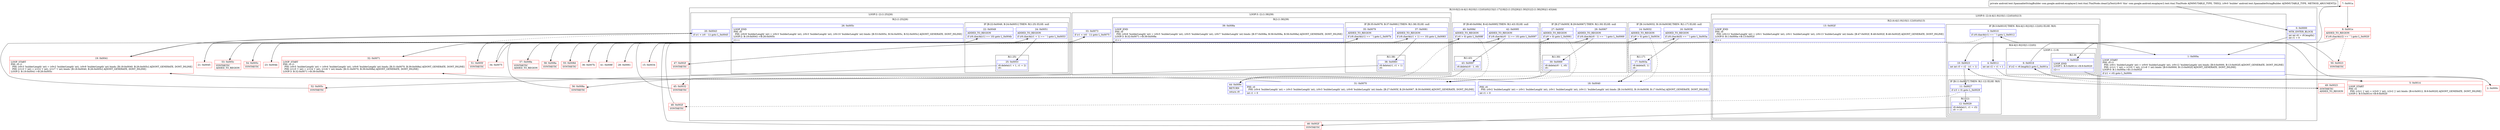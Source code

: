 digraph "CFG forcom.google.android.exoplayer2.text.ttml.TtmlNode.cleanUpText(Landroid\/text\/SpannableStringBuilder;)Landroid\/text\/SpannableStringBuilder;" {
subgraph cluster_Region_334312055 {
label = "R(10:0|(2:(4:4|(1:9)|10|(1:12)(0))(0)|13)|(1:17)|18|(2:(1:25)|26)|(1:30)|31|(2:(1:38)|39)|(1:43)|44)";
node [shape=record,color=blue];
Node_0 [shape=record,label="{0\:\ 0x0000|MTH_ENTER_BLOCK\l|int int r0 = r9.length()\lint r1 = 0\l}"];
subgraph cluster_LoopRegion_617869443 {
label = "LOOP:0: (2:(4:4|(1:9)|10|(1:12)(0))(0)|13)";
node [shape=record,color=blue];
Node_1 [shape=record,label="{1\:\ 0x000a|LOOP_START\lPHI: r0 r1 \l  PHI: (r0v1 'builderLength' int) = (r0v0 'builderLength' int), (r0v12 'builderLength' int) binds: [B:0:0x0000, B:13:0x002f] A[DONT_GENERATE, DONT_INLINE]\l  PHI: (r1v1 'i' int) = (r1v0 'i' int), (r1v8 'i' int) binds: [B:0:0x0000, B:13:0x002f] A[DONT_GENERATE, DONT_INLINE]\lLOOP:0: B:1:0x000a\-\>B:13:0x002f\l|if (r1 \< r0) goto L_0x000c\l}"];
subgraph cluster_Region_1132588902 {
label = "R(2:(4:4|(1:9)|10|(1:12)(0))(0)|13)";
node [shape=record,color=blue];
subgraph cluster_IfRegion_137323170 {
label = "IF [B:3:0x0010] THEN: R(4:4|(1:9)|10|(1:12)(0)) ELSE: R(0)";
node [shape=record,color=blue];
Node_3 [shape=record,label="{3\:\ 0x0010|if (r9.charAt(r1) == ' ') goto L_0x0012\l}"];
subgraph cluster_Region_673270997 {
label = "R(4:4|(1:9)|10|(1:12)(0))";
node [shape=record,color=blue];
Node_4 [shape=record,label="{4\:\ 0x0012|int int r2 = r1 + 1\l}"];
subgraph cluster_LoopRegion_1479009819 {
label = "LOOP:1: (1:9)";
node [shape=record,color=blue];
Node_6 [shape=record,label="{6\:\ 0x0018|if (r2 \< r9.length()) goto L_0x001a\l}"];
subgraph cluster_Region_22952166 {
label = "R(1:9)";
node [shape=record,color=blue];
Node_9 [shape=record,label="{9\:\ 0x0020|LOOP_END\lLOOP:1: B:5:0x0014\-\>B:9:0x0020\l|r2++\l}"];
}
}
Node_10 [shape=record,label="{10\:\ 0x0023|int int r3 = r2 \- (r1 + 1)\l}"];
subgraph cluster_IfRegion_941379221 {
label = "IF [B:11:0x0027] THEN: R(1:12) ELSE: R(0)";
node [shape=record,color=blue];
Node_11 [shape=record,label="{11\:\ 0x0027|if (r3 \> 0) goto L_0x0029\l}"];
subgraph cluster_Region_350517641 {
label = "R(1:12)";
node [shape=record,color=blue];
Node_12 [shape=record,label="{12\:\ 0x0029|r9.delete(r1, r1 + r3)\lr0 \-= r3\l}"];
}
subgraph cluster_Region_2040439024 {
label = "R(0)";
node [shape=record,color=blue];
}
}
}
subgraph cluster_Region_282181945 {
label = "R(0)";
node [shape=record,color=blue];
}
}
Node_13 [shape=record,label="{13\:\ 0x002f|LOOP_END\lPHI: r0 \l  PHI: (r0v12 'builderLength' int) = (r0v1 'builderLength' int), (r0v1 'builderLength' int), (r0v13 'builderLength' int) binds: [B:47:0x002f, B:48:0x002f, B:46:0x002f] A[DONT_GENERATE, DONT_INLINE]\lLOOP:0: B:1:0x000a\-\>B:13:0x002f\l|r1++\l}"];
}
}
subgraph cluster_IfRegion_760910887 {
label = "IF [B:14:0x0032, B:16:0x0038] THEN: R(1:17) ELSE: null";
node [shape=record,color=blue];
Node_14 [shape=record,label="{14\:\ 0x0032|ADDED_TO_REGION\l|if (r0 \> 0) goto L_0x0034\l}"];
Node_16 [shape=record,label="{16\:\ 0x0038|ADDED_TO_REGION\l|if (r9.charAt(0) == ' ') goto L_0x003a\l}"];
subgraph cluster_Region_1124262659 {
label = "R(1:17)";
node [shape=record,color=blue];
Node_17 [shape=record,label="{17\:\ 0x003a|r9.delete(0, 1)\lr0\-\-\l}"];
}
}
Node_18 [shape=record,label="{18\:\ 0x0040|PHI: r0 \l  PHI: (r0v2 'builderLength' int) = (r0v1 'builderLength' int), (r0v1 'builderLength' int), (r0v11 'builderLength' int) binds: [B:14:0x0032, B:16:0x0038, B:17:0x003a] A[DONT_GENERATE, DONT_INLINE]\l|int r1 = 0\l}"];
subgraph cluster_LoopRegion_2031382644 {
label = "LOOP:2: (2:(1:25)|26)";
node [shape=record,color=blue];
Node_20 [shape=record,label="{20\:\ 0x0043|if (r1 \< (r0 \- 1)) goto L_0x0045\l}"];
subgraph cluster_Region_954440733 {
label = "R(2:(1:25)|26)";
node [shape=record,color=blue];
subgraph cluster_IfRegion_1960160952 {
label = "IF [B:22:0x0049, B:24:0x0051] THEN: R(1:25) ELSE: null";
node [shape=record,color=blue];
Node_22 [shape=record,label="{22\:\ 0x0049|ADDED_TO_REGION\l|if (r9.charAt(r1) == 10) goto L_0x004b\l}"];
Node_24 [shape=record,label="{24\:\ 0x0051|ADDED_TO_REGION\l|if (r9.charAt(r1 + 1) == ' ') goto L_0x0053\l}"];
subgraph cluster_Region_956698846 {
label = "R(1:25)";
node [shape=record,color=blue];
Node_25 [shape=record,label="{25\:\ 0x0053|r9.delete(r1 + 1, r1 + 2)\lr0\-\-\l}"];
}
}
Node_26 [shape=record,label="{26\:\ 0x005c|LOOP_END\lPHI: r0 \l  PHI: (r0v9 'builderLength' int) = (r0v3 'builderLength' int), (r0v3 'builderLength' int), (r0v10 'builderLength' int) binds: [B:53:0x005c, B:54:0x005c, B:52:0x005c] A[DONT_GENERATE, DONT_INLINE]\lLOOP:2: B:19:0x0041\-\>B:26:0x005c\l|r1++\l}"];
}
}
subgraph cluster_IfRegion_1309370094 {
label = "IF [B:27:0x005f, B:29:0x0067] THEN: R(1:30) ELSE: null";
node [shape=record,color=blue];
Node_27 [shape=record,label="{27\:\ 0x005f|ADDED_TO_REGION\l|if (r0 \> 0) goto L_0x0061\l}"];
Node_29 [shape=record,label="{29\:\ 0x0067|ADDED_TO_REGION\l|if (r9.charAt(r0 \- 1) == ' ') goto L_0x0069\l}"];
subgraph cluster_Region_182934554 {
label = "R(1:30)";
node [shape=record,color=blue];
Node_30 [shape=record,label="{30\:\ 0x0069|r9.delete(r0 \- 1, r0)\lr0\-\-\l}"];
}
}
Node_31 [shape=record,label="{31\:\ 0x0070|PHI: r0 \l  PHI: (r0v4 'builderLength' int) = (r0v3 'builderLength' int), (r0v3 'builderLength' int), (r0v8 'builderLength' int) binds: [B:27:0x005f, B:29:0x0067, B:30:0x0069] A[DONT_GENERATE, DONT_INLINE]\l|int r1 = 0\l}"];
subgraph cluster_LoopRegion_1978126404 {
label = "LOOP:3: (2:(1:38)|39)";
node [shape=record,color=blue];
Node_33 [shape=record,label="{33\:\ 0x0073|if (r1 \< (r0 \- 1)) goto L_0x0075\l}"];
subgraph cluster_Region_127723762 {
label = "R(2:(1:38)|39)";
node [shape=record,color=blue];
subgraph cluster_IfRegion_637094704 {
label = "IF [B:35:0x0079, B:37:0x0081] THEN: R(1:38) ELSE: null";
node [shape=record,color=blue];
Node_35 [shape=record,label="{35\:\ 0x0079|ADDED_TO_REGION\l|if (r9.charAt(r1) == ' ') goto L_0x007b\l}"];
Node_37 [shape=record,label="{37\:\ 0x0081|ADDED_TO_REGION\l|if (r9.charAt(r1 + 1) == 10) goto L_0x0083\l}"];
subgraph cluster_Region_753888201 {
label = "R(1:38)";
node [shape=record,color=blue];
Node_38 [shape=record,label="{38\:\ 0x0083|r9.delete(r1, r1 + 1)\lr0\-\-\l}"];
}
}
Node_39 [shape=record,label="{39\:\ 0x008a|LOOP_END\lPHI: r0 \l  PHI: (r0v6 'builderLength' int) = (r0v5 'builderLength' int), (r0v5 'builderLength' int), (r0v7 'builderLength' int) binds: [B:57:0x008a, B:58:0x008a, B:56:0x008a] A[DONT_GENERATE, DONT_INLINE]\lLOOP:3: B:32:0x0071\-\>B:39:0x008a\l|r1++\l}"];
}
}
subgraph cluster_IfRegion_216373619 {
label = "IF [B:40:0x008d, B:42:0x0095] THEN: R(1:43) ELSE: null";
node [shape=record,color=blue];
Node_40 [shape=record,label="{40\:\ 0x008d|ADDED_TO_REGION\l|if (r0 \> 0) goto L_0x008f\l}"];
Node_42 [shape=record,label="{42\:\ 0x0095|ADDED_TO_REGION\l|if (r9.charAt(r0 \- 1) == 10) goto L_0x0097\l}"];
subgraph cluster_Region_1453907787 {
label = "R(1:43)";
node [shape=record,color=blue];
Node_43 [shape=record,label="{43\:\ 0x0097|r9.delete(r0 \- 1, r0)\l}"];
}
}
Node_44 [shape=record,label="{44\:\ 0x009c|RETURN\l|return r9\l}"];
}
Node_2 [shape=record,color=red,label="{2\:\ 0x000c}"];
Node_5 [shape=record,color=red,label="{5\:\ 0x0014|LOOP_START\lPHI: r2 \l  PHI: (r2v1 'j' int) = (r2v0 'j' int), (r2v2 'j' int) binds: [B:4:0x0012, B:9:0x0020] A[DONT_GENERATE, DONT_INLINE]\lLOOP:1: B:5:0x0014\-\>B:9:0x0020\l}"];
Node_7 [shape=record,color=red,label="{7\:\ 0x001a}"];
Node_8 [shape=record,color=red,label="{8\:\ 0x001e|ADDED_TO_REGION\l|if (r9.charAt(r2) == ' ') goto L_0x0020\l}"];
Node_15 [shape=record,color=red,label="{15\:\ 0x0034}"];
Node_19 [shape=record,color=red,label="{19\:\ 0x0041|LOOP_START\lPHI: r0 r1 \l  PHI: (r0v3 'builderLength' int) = (r0v2 'builderLength' int), (r0v9 'builderLength' int) binds: [B:18:0x0040, B:26:0x005c] A[DONT_GENERATE, DONT_INLINE]\l  PHI: (r1v3 'i' int) = (r1v2 'i' int), (r1v7 'i' int) binds: [B:18:0x0040, B:26:0x005c] A[DONT_GENERATE, DONT_INLINE]\lLOOP:2: B:19:0x0041\-\>B:26:0x005c\l}"];
Node_21 [shape=record,color=red,label="{21\:\ 0x0045}"];
Node_23 [shape=record,color=red,label="{23\:\ 0x004b}"];
Node_28 [shape=record,color=red,label="{28\:\ 0x0061}"];
Node_32 [shape=record,color=red,label="{32\:\ 0x0071|LOOP_START\lPHI: r0 r1 \l  PHI: (r0v5 'builderLength' int) = (r0v4 'builderLength' int), (r0v6 'builderLength' int) binds: [B:31:0x0070, B:39:0x008a] A[DONT_GENERATE, DONT_INLINE]\l  PHI: (r1v5 'i' int) = (r1v4 'i' int), (r1v6 'i' int) binds: [B:31:0x0070, B:39:0x008a] A[DONT_GENERATE, DONT_INLINE]\lLOOP:3: B:32:0x0071\-\>B:39:0x008a\l}"];
Node_34 [shape=record,color=red,label="{34\:\ 0x0075}"];
Node_36 [shape=record,color=red,label="{36\:\ 0x007b}"];
Node_41 [shape=record,color=red,label="{41\:\ 0x008f}"];
Node_45 [shape=record,color=red,label="{45\:\ 0x0032|SYNTHETIC\l}"];
Node_46 [shape=record,color=red,label="{46\:\ 0x002f|SYNTHETIC\l}"];
Node_47 [shape=record,color=red,label="{47\:\ 0x002f|SYNTHETIC\l}"];
Node_48 [shape=record,color=red,label="{48\:\ 0x002f|SYNTHETIC\l}"];
Node_49 [shape=record,color=red,label="{49\:\ 0x0023|SYNTHETIC\lADDED_TO_REGION\l}"];
Node_50 [shape=record,color=red,label="{50\:\ 0x0023|SYNTHETIC\l}"];
Node_51 [shape=record,color=red,label="{51\:\ 0x005f|SYNTHETIC\l}"];
Node_52 [shape=record,color=red,label="{52\:\ 0x005c|SYNTHETIC\l}"];
Node_53 [shape=record,color=red,label="{53\:\ 0x005c|SYNTHETIC\lADDED_TO_REGION\l}"];
Node_54 [shape=record,color=red,label="{54\:\ 0x005c|SYNTHETIC\l}"];
Node_55 [shape=record,color=red,label="{55\:\ 0x008d|SYNTHETIC\l}"];
Node_56 [shape=record,color=red,label="{56\:\ 0x008a|SYNTHETIC\l}"];
Node_57 [shape=record,color=red,label="{57\:\ 0x008a|SYNTHETIC\lADDED_TO_REGION\l}"];
Node_58 [shape=record,color=red,label="{58\:\ 0x008a|SYNTHETIC\l}"];
MethodNode[shape=record,label="{private android.text.SpannableStringBuilder com.google.android.exoplayer2.text.ttml.TtmlNode.cleanUpText((r8v0 'this' com.google.android.exoplayer2.text.ttml.TtmlNode A[IMMUTABLE_TYPE, THIS]), (r9v0 'builder' android.text.SpannableStringBuilder A[IMMUTABLE_TYPE, METHOD_ARGUMENT])) }"];
MethodNode -> Node_0;
Node_0 -> Node_1;
Node_1 -> Node_2;
Node_1 -> Node_45[style=dashed];
Node_3 -> Node_4;
Node_3 -> Node_47[style=dashed];
Node_4 -> Node_5;
Node_6 -> Node_7;
Node_6 -> Node_49[style=dashed];
Node_9 -> Node_5;
Node_10 -> Node_11;
Node_11 -> Node_12;
Node_11 -> Node_48[style=dashed];
Node_12 -> Node_46;
Node_13 -> Node_1;
Node_14 -> Node_15;
Node_14 -> Node_18[style=dashed];
Node_16 -> Node_17;
Node_16 -> Node_18[style=dashed];
Node_17 -> Node_18;
Node_18 -> Node_19;
Node_20 -> Node_21;
Node_20 -> Node_51[style=dashed];
Node_22 -> Node_23;
Node_22 -> Node_53[style=dashed];
Node_24 -> Node_25;
Node_24 -> Node_54[style=dashed];
Node_25 -> Node_52;
Node_26 -> Node_19;
Node_27 -> Node_28;
Node_27 -> Node_31[style=dashed];
Node_29 -> Node_30;
Node_29 -> Node_31[style=dashed];
Node_30 -> Node_31;
Node_31 -> Node_32;
Node_33 -> Node_34;
Node_33 -> Node_55[style=dashed];
Node_35 -> Node_36;
Node_35 -> Node_57[style=dashed];
Node_37 -> Node_38;
Node_37 -> Node_58[style=dashed];
Node_38 -> Node_56;
Node_39 -> Node_32;
Node_40 -> Node_41;
Node_40 -> Node_44[style=dashed];
Node_42 -> Node_43;
Node_42 -> Node_44[style=dashed];
Node_43 -> Node_44;
Node_2 -> Node_3;
Node_5 -> Node_6;
Node_7 -> Node_8;
Node_8 -> Node_9;
Node_8 -> Node_50[style=dashed];
Node_15 -> Node_16;
Node_19 -> Node_20;
Node_21 -> Node_22;
Node_23 -> Node_24;
Node_28 -> Node_29;
Node_32 -> Node_33;
Node_34 -> Node_35;
Node_36 -> Node_37;
Node_41 -> Node_42;
Node_45 -> Node_14;
Node_46 -> Node_13;
Node_47 -> Node_13;
Node_48 -> Node_13;
Node_49 -> Node_10;
Node_50 -> Node_10;
Node_51 -> Node_27;
Node_52 -> Node_26;
Node_53 -> Node_26;
Node_54 -> Node_26;
Node_55 -> Node_40;
Node_56 -> Node_39;
Node_57 -> Node_39;
Node_58 -> Node_39;
}

